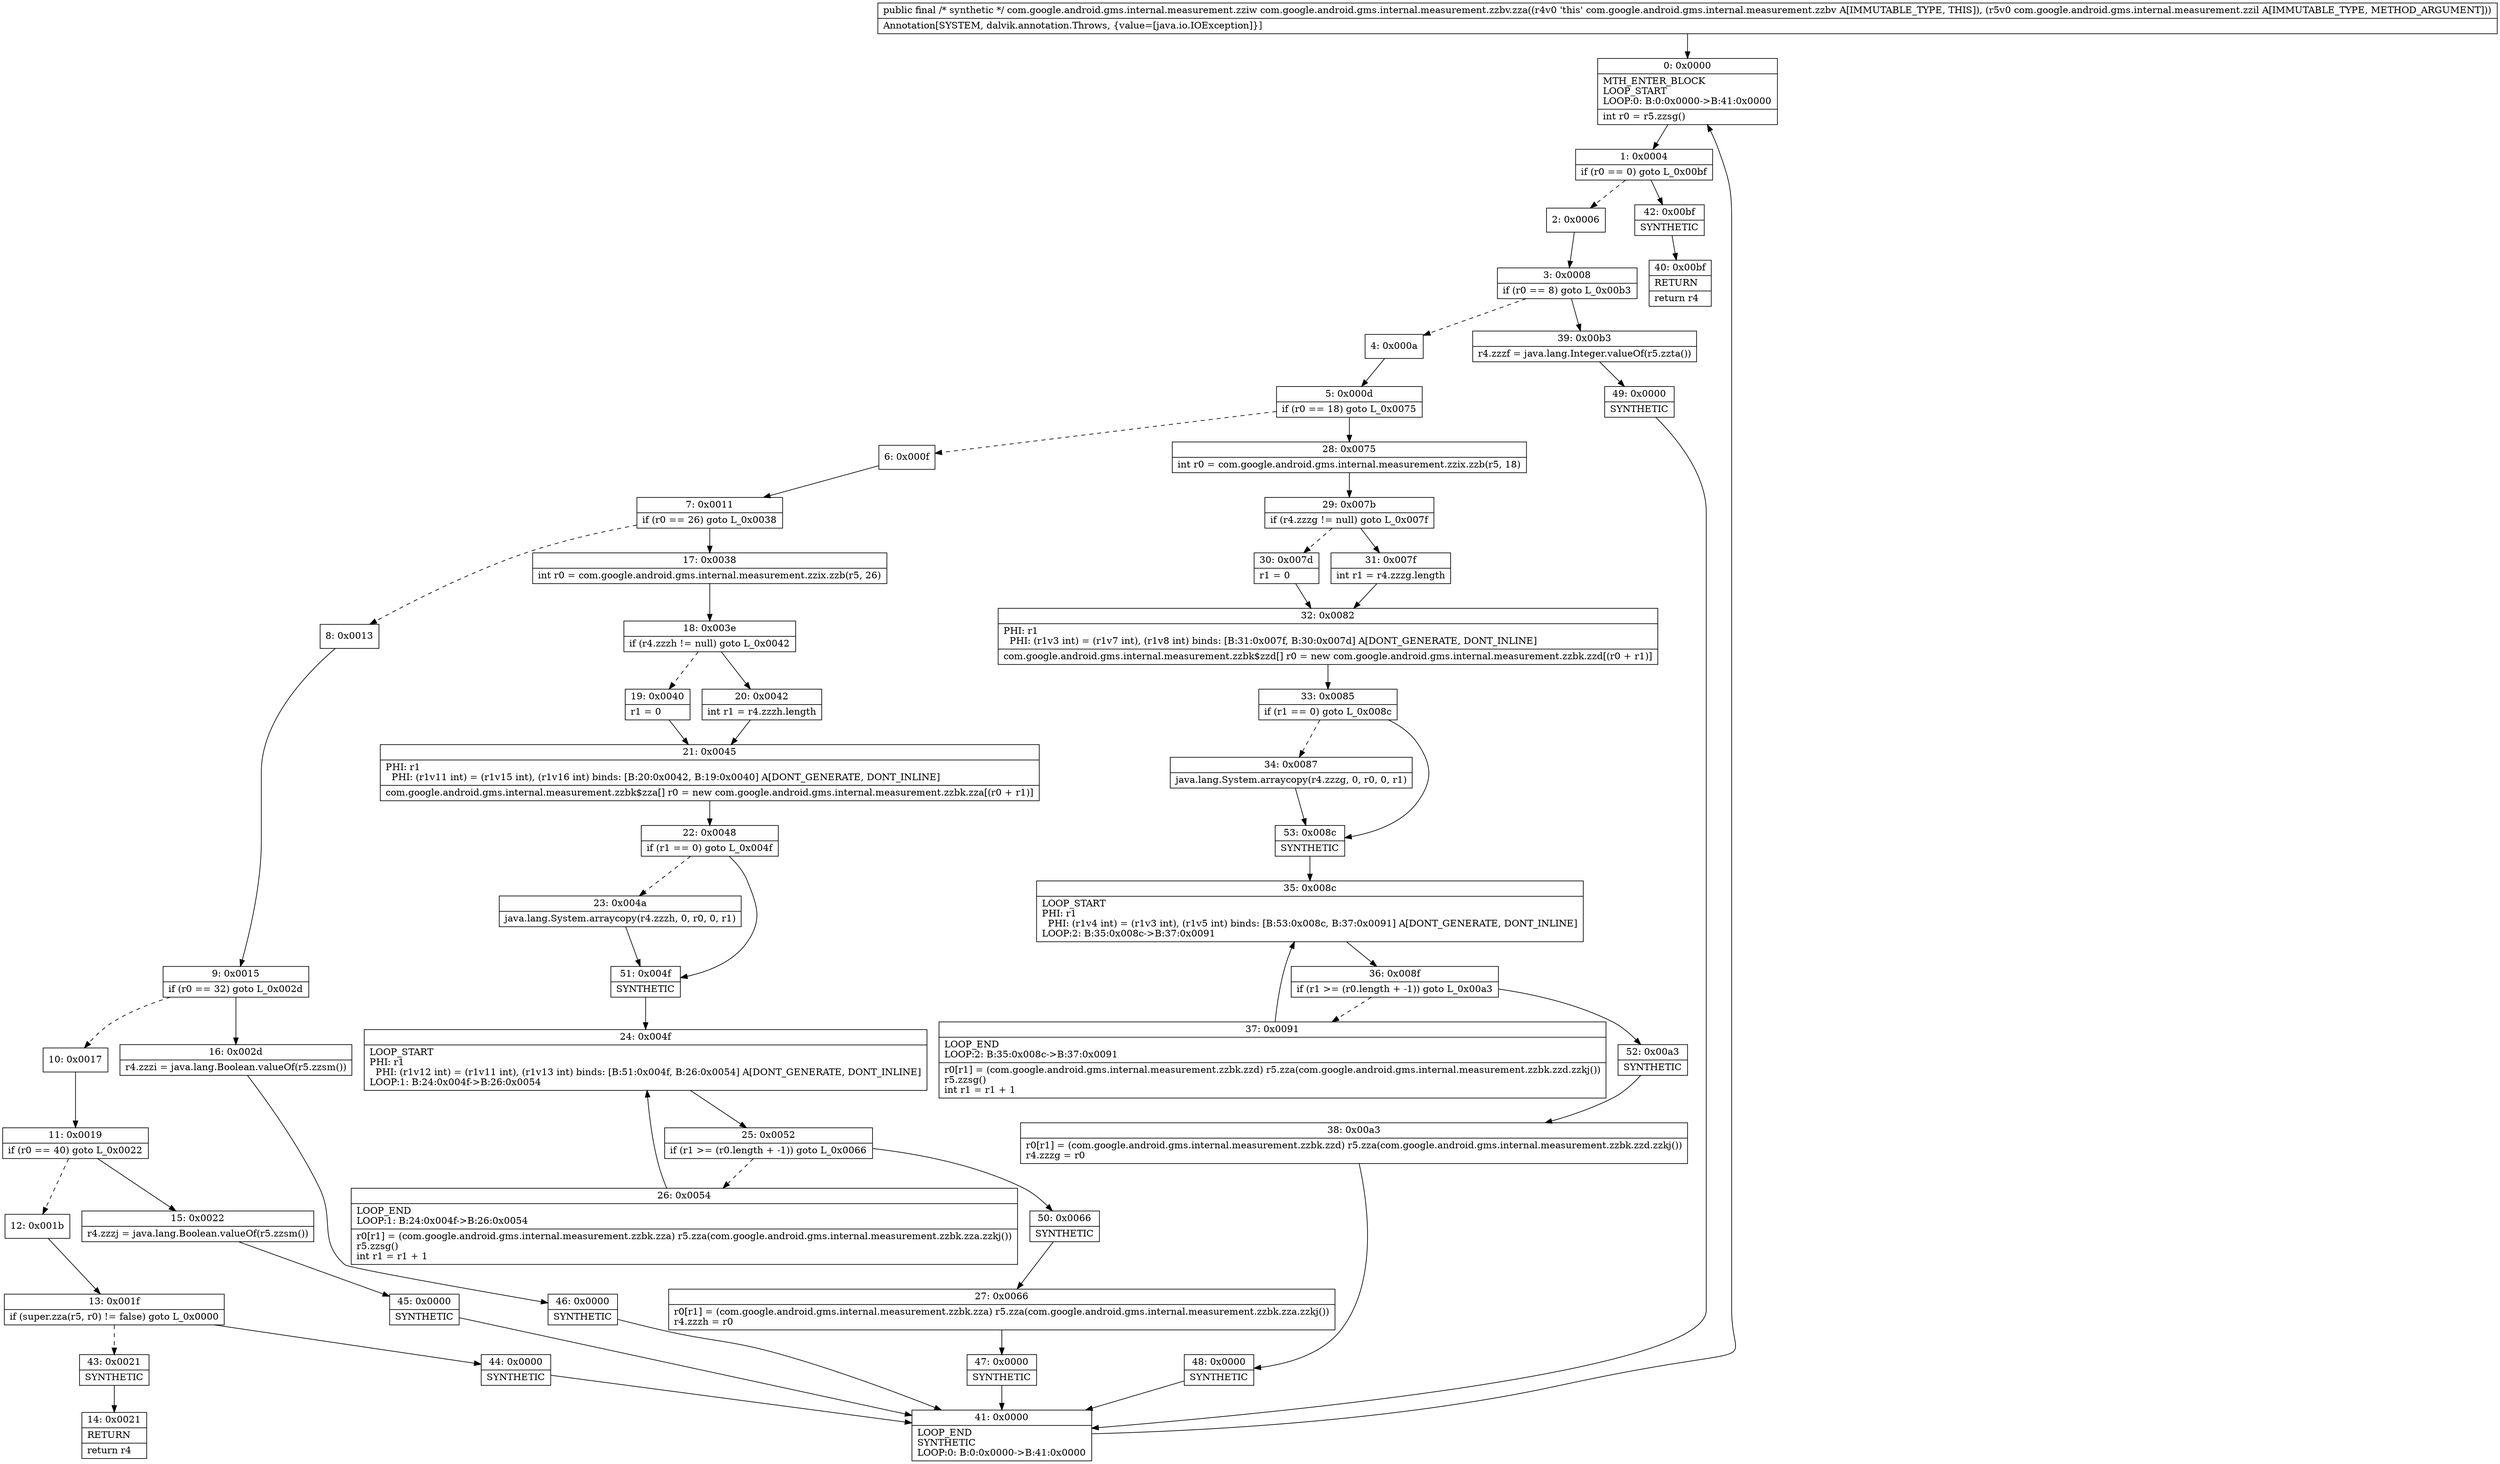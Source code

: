 digraph "CFG forcom.google.android.gms.internal.measurement.zzbv.zza(Lcom\/google\/android\/gms\/internal\/measurement\/zzil;)Lcom\/google\/android\/gms\/internal\/measurement\/zziw;" {
Node_0 [shape=record,label="{0\:\ 0x0000|MTH_ENTER_BLOCK\lLOOP_START\lLOOP:0: B:0:0x0000\-\>B:41:0x0000\l|int r0 = r5.zzsg()\l}"];
Node_1 [shape=record,label="{1\:\ 0x0004|if (r0 == 0) goto L_0x00bf\l}"];
Node_2 [shape=record,label="{2\:\ 0x0006}"];
Node_3 [shape=record,label="{3\:\ 0x0008|if (r0 == 8) goto L_0x00b3\l}"];
Node_4 [shape=record,label="{4\:\ 0x000a}"];
Node_5 [shape=record,label="{5\:\ 0x000d|if (r0 == 18) goto L_0x0075\l}"];
Node_6 [shape=record,label="{6\:\ 0x000f}"];
Node_7 [shape=record,label="{7\:\ 0x0011|if (r0 == 26) goto L_0x0038\l}"];
Node_8 [shape=record,label="{8\:\ 0x0013}"];
Node_9 [shape=record,label="{9\:\ 0x0015|if (r0 == 32) goto L_0x002d\l}"];
Node_10 [shape=record,label="{10\:\ 0x0017}"];
Node_11 [shape=record,label="{11\:\ 0x0019|if (r0 == 40) goto L_0x0022\l}"];
Node_12 [shape=record,label="{12\:\ 0x001b}"];
Node_13 [shape=record,label="{13\:\ 0x001f|if (super.zza(r5, r0) != false) goto L_0x0000\l}"];
Node_14 [shape=record,label="{14\:\ 0x0021|RETURN\l|return r4\l}"];
Node_15 [shape=record,label="{15\:\ 0x0022|r4.zzzj = java.lang.Boolean.valueOf(r5.zzsm())\l}"];
Node_16 [shape=record,label="{16\:\ 0x002d|r4.zzzi = java.lang.Boolean.valueOf(r5.zzsm())\l}"];
Node_17 [shape=record,label="{17\:\ 0x0038|int r0 = com.google.android.gms.internal.measurement.zzix.zzb(r5, 26)\l}"];
Node_18 [shape=record,label="{18\:\ 0x003e|if (r4.zzzh != null) goto L_0x0042\l}"];
Node_19 [shape=record,label="{19\:\ 0x0040|r1 = 0\l}"];
Node_20 [shape=record,label="{20\:\ 0x0042|int r1 = r4.zzzh.length\l}"];
Node_21 [shape=record,label="{21\:\ 0x0045|PHI: r1 \l  PHI: (r1v11 int) = (r1v15 int), (r1v16 int) binds: [B:20:0x0042, B:19:0x0040] A[DONT_GENERATE, DONT_INLINE]\l|com.google.android.gms.internal.measurement.zzbk$zza[] r0 = new com.google.android.gms.internal.measurement.zzbk.zza[(r0 + r1)]\l}"];
Node_22 [shape=record,label="{22\:\ 0x0048|if (r1 == 0) goto L_0x004f\l}"];
Node_23 [shape=record,label="{23\:\ 0x004a|java.lang.System.arraycopy(r4.zzzh, 0, r0, 0, r1)\l}"];
Node_24 [shape=record,label="{24\:\ 0x004f|LOOP_START\lPHI: r1 \l  PHI: (r1v12 int) = (r1v11 int), (r1v13 int) binds: [B:51:0x004f, B:26:0x0054] A[DONT_GENERATE, DONT_INLINE]\lLOOP:1: B:24:0x004f\-\>B:26:0x0054\l}"];
Node_25 [shape=record,label="{25\:\ 0x0052|if (r1 \>= (r0.length + \-1)) goto L_0x0066\l}"];
Node_26 [shape=record,label="{26\:\ 0x0054|LOOP_END\lLOOP:1: B:24:0x004f\-\>B:26:0x0054\l|r0[r1] = (com.google.android.gms.internal.measurement.zzbk.zza) r5.zza(com.google.android.gms.internal.measurement.zzbk.zza.zzkj())\lr5.zzsg()\lint r1 = r1 + 1\l}"];
Node_27 [shape=record,label="{27\:\ 0x0066|r0[r1] = (com.google.android.gms.internal.measurement.zzbk.zza) r5.zza(com.google.android.gms.internal.measurement.zzbk.zza.zzkj())\lr4.zzzh = r0\l}"];
Node_28 [shape=record,label="{28\:\ 0x0075|int r0 = com.google.android.gms.internal.measurement.zzix.zzb(r5, 18)\l}"];
Node_29 [shape=record,label="{29\:\ 0x007b|if (r4.zzzg != null) goto L_0x007f\l}"];
Node_30 [shape=record,label="{30\:\ 0x007d|r1 = 0\l}"];
Node_31 [shape=record,label="{31\:\ 0x007f|int r1 = r4.zzzg.length\l}"];
Node_32 [shape=record,label="{32\:\ 0x0082|PHI: r1 \l  PHI: (r1v3 int) = (r1v7 int), (r1v8 int) binds: [B:31:0x007f, B:30:0x007d] A[DONT_GENERATE, DONT_INLINE]\l|com.google.android.gms.internal.measurement.zzbk$zzd[] r0 = new com.google.android.gms.internal.measurement.zzbk.zzd[(r0 + r1)]\l}"];
Node_33 [shape=record,label="{33\:\ 0x0085|if (r1 == 0) goto L_0x008c\l}"];
Node_34 [shape=record,label="{34\:\ 0x0087|java.lang.System.arraycopy(r4.zzzg, 0, r0, 0, r1)\l}"];
Node_35 [shape=record,label="{35\:\ 0x008c|LOOP_START\lPHI: r1 \l  PHI: (r1v4 int) = (r1v3 int), (r1v5 int) binds: [B:53:0x008c, B:37:0x0091] A[DONT_GENERATE, DONT_INLINE]\lLOOP:2: B:35:0x008c\-\>B:37:0x0091\l}"];
Node_36 [shape=record,label="{36\:\ 0x008f|if (r1 \>= (r0.length + \-1)) goto L_0x00a3\l}"];
Node_37 [shape=record,label="{37\:\ 0x0091|LOOP_END\lLOOP:2: B:35:0x008c\-\>B:37:0x0091\l|r0[r1] = (com.google.android.gms.internal.measurement.zzbk.zzd) r5.zza(com.google.android.gms.internal.measurement.zzbk.zzd.zzkj())\lr5.zzsg()\lint r1 = r1 + 1\l}"];
Node_38 [shape=record,label="{38\:\ 0x00a3|r0[r1] = (com.google.android.gms.internal.measurement.zzbk.zzd) r5.zza(com.google.android.gms.internal.measurement.zzbk.zzd.zzkj())\lr4.zzzg = r0\l}"];
Node_39 [shape=record,label="{39\:\ 0x00b3|r4.zzzf = java.lang.Integer.valueOf(r5.zzta())\l}"];
Node_40 [shape=record,label="{40\:\ 0x00bf|RETURN\l|return r4\l}"];
Node_41 [shape=record,label="{41\:\ 0x0000|LOOP_END\lSYNTHETIC\lLOOP:0: B:0:0x0000\-\>B:41:0x0000\l}"];
Node_42 [shape=record,label="{42\:\ 0x00bf|SYNTHETIC\l}"];
Node_43 [shape=record,label="{43\:\ 0x0021|SYNTHETIC\l}"];
Node_44 [shape=record,label="{44\:\ 0x0000|SYNTHETIC\l}"];
Node_45 [shape=record,label="{45\:\ 0x0000|SYNTHETIC\l}"];
Node_46 [shape=record,label="{46\:\ 0x0000|SYNTHETIC\l}"];
Node_47 [shape=record,label="{47\:\ 0x0000|SYNTHETIC\l}"];
Node_48 [shape=record,label="{48\:\ 0x0000|SYNTHETIC\l}"];
Node_49 [shape=record,label="{49\:\ 0x0000|SYNTHETIC\l}"];
Node_50 [shape=record,label="{50\:\ 0x0066|SYNTHETIC\l}"];
Node_51 [shape=record,label="{51\:\ 0x004f|SYNTHETIC\l}"];
Node_52 [shape=record,label="{52\:\ 0x00a3|SYNTHETIC\l}"];
Node_53 [shape=record,label="{53\:\ 0x008c|SYNTHETIC\l}"];
MethodNode[shape=record,label="{public final \/* synthetic *\/ com.google.android.gms.internal.measurement.zziw com.google.android.gms.internal.measurement.zzbv.zza((r4v0 'this' com.google.android.gms.internal.measurement.zzbv A[IMMUTABLE_TYPE, THIS]), (r5v0 com.google.android.gms.internal.measurement.zzil A[IMMUTABLE_TYPE, METHOD_ARGUMENT]))  | Annotation[SYSTEM, dalvik.annotation.Throws, \{value=[java.io.IOException]\}]\l}"];
MethodNode -> Node_0;
Node_0 -> Node_1;
Node_1 -> Node_2[style=dashed];
Node_1 -> Node_42;
Node_2 -> Node_3;
Node_3 -> Node_4[style=dashed];
Node_3 -> Node_39;
Node_4 -> Node_5;
Node_5 -> Node_6[style=dashed];
Node_5 -> Node_28;
Node_6 -> Node_7;
Node_7 -> Node_8[style=dashed];
Node_7 -> Node_17;
Node_8 -> Node_9;
Node_9 -> Node_10[style=dashed];
Node_9 -> Node_16;
Node_10 -> Node_11;
Node_11 -> Node_12[style=dashed];
Node_11 -> Node_15;
Node_12 -> Node_13;
Node_13 -> Node_43[style=dashed];
Node_13 -> Node_44;
Node_15 -> Node_45;
Node_16 -> Node_46;
Node_17 -> Node_18;
Node_18 -> Node_19[style=dashed];
Node_18 -> Node_20;
Node_19 -> Node_21;
Node_20 -> Node_21;
Node_21 -> Node_22;
Node_22 -> Node_23[style=dashed];
Node_22 -> Node_51;
Node_23 -> Node_51;
Node_24 -> Node_25;
Node_25 -> Node_26[style=dashed];
Node_25 -> Node_50;
Node_26 -> Node_24;
Node_27 -> Node_47;
Node_28 -> Node_29;
Node_29 -> Node_30[style=dashed];
Node_29 -> Node_31;
Node_30 -> Node_32;
Node_31 -> Node_32;
Node_32 -> Node_33;
Node_33 -> Node_34[style=dashed];
Node_33 -> Node_53;
Node_34 -> Node_53;
Node_35 -> Node_36;
Node_36 -> Node_37[style=dashed];
Node_36 -> Node_52;
Node_37 -> Node_35;
Node_38 -> Node_48;
Node_39 -> Node_49;
Node_41 -> Node_0;
Node_42 -> Node_40;
Node_43 -> Node_14;
Node_44 -> Node_41;
Node_45 -> Node_41;
Node_46 -> Node_41;
Node_47 -> Node_41;
Node_48 -> Node_41;
Node_49 -> Node_41;
Node_50 -> Node_27;
Node_51 -> Node_24;
Node_52 -> Node_38;
Node_53 -> Node_35;
}

